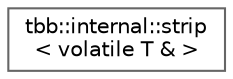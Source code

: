 digraph "类继承关系图"
{
 // LATEX_PDF_SIZE
  bgcolor="transparent";
  edge [fontname=Helvetica,fontsize=10,labelfontname=Helvetica,labelfontsize=10];
  node [fontname=Helvetica,fontsize=10,shape=box,height=0.2,width=0.4];
  rankdir="LR";
  Node0 [id="Node000000",label="tbb::internal::strip\l\< volatile T & \>",height=0.2,width=0.4,color="grey40", fillcolor="white", style="filled",URL="$structtbb_1_1internal_1_1strip_3_01volatile_01_t_01_6_01_4.html",tooltip=" "];
}

